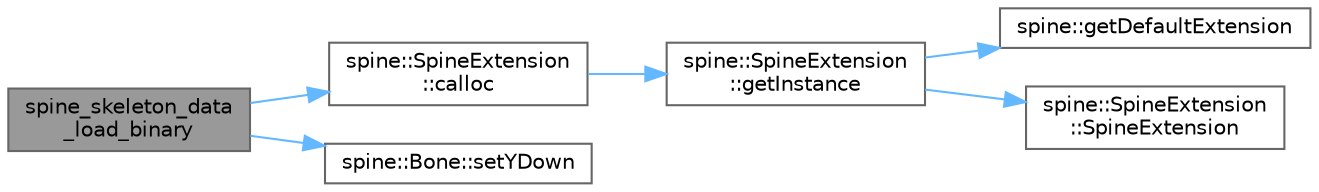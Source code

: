 digraph "spine_skeleton_data_load_binary"
{
 // LATEX_PDF_SIZE
  bgcolor="transparent";
  edge [fontname=Helvetica,fontsize=10,labelfontname=Helvetica,labelfontsize=10];
  node [fontname=Helvetica,fontsize=10,shape=box,height=0.2,width=0.4];
  rankdir="LR";
  Node1 [id="Node000001",label="spine_skeleton_data\l_load_binary",height=0.2,width=0.4,color="gray40", fillcolor="grey60", style="filled", fontcolor="black",tooltip=" "];
  Node1 -> Node2 [id="edge1_Node000001_Node000002",color="steelblue1",style="solid",tooltip=" "];
  Node2 [id="Node000002",label="spine::SpineExtension\l::calloc",height=0.2,width=0.4,color="grey40", fillcolor="white", style="filled",URL="$classspine_1_1_spine_extension.html#a58da28282e5701c98d8088543fb9ea3f",tooltip=" "];
  Node2 -> Node3 [id="edge2_Node000002_Node000003",color="steelblue1",style="solid",tooltip=" "];
  Node3 [id="Node000003",label="spine::SpineExtension\l::getInstance",height=0.2,width=0.4,color="grey40", fillcolor="white", style="filled",URL="$classspine_1_1_spine_extension.html#ab60f2a37a933de36919feea9a33de55b",tooltip=" "];
  Node3 -> Node4 [id="edge3_Node000003_Node000004",color="steelblue1",style="solid",tooltip=" "];
  Node4 [id="Node000004",label="spine::getDefaultExtension",height=0.2,width=0.4,color="grey40", fillcolor="white", style="filled",URL="$namespacespine.html#a24f615f096f30200fe83c7a9cc811f75",tooltip=" "];
  Node3 -> Node5 [id="edge4_Node000003_Node000005",color="steelblue1",style="solid",tooltip=" "];
  Node5 [id="Node000005",label="spine::SpineExtension\l::SpineExtension",height=0.2,width=0.4,color="grey40", fillcolor="white", style="filled",URL="$classspine_1_1_spine_extension.html#ae8793479e170e386fa72946ca48758ab",tooltip=" "];
  Node1 -> Node6 [id="edge5_Node000001_Node000006",color="steelblue1",style="solid",tooltip=" "];
  Node6 [id="Node000006",label="spine::Bone::setYDown",height=0.2,width=0.4,color="grey40", fillcolor="white", style="filled",URL="$classspine_1_1_bone.html#aef59ad7b7a8be83af8ff4c73def903a2",tooltip=" "];
}

